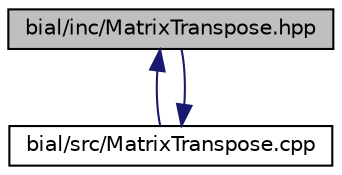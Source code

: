 digraph "bial/inc/MatrixTranspose.hpp"
{
  edge [fontname="Helvetica",fontsize="10",labelfontname="Helvetica",labelfontsize="10"];
  node [fontname="Helvetica",fontsize="10",shape=record];
  Node1 [label="bial/inc/MatrixTranspose.hpp",height=0.2,width=0.4,color="black", fillcolor="grey75", style="filled", fontcolor="black"];
  Node1 -> Node2 [dir="back",color="midnightblue",fontsize="10",style="solid",fontname="Helvetica"];
  Node2 [label="bial/src/MatrixTranspose.cpp",height=0.2,width=0.4,color="black", fillcolor="white", style="filled",URL="$_matrix_transpose_8cpp.html"];
  Node2 -> Node1 [dir="back",color="midnightblue",fontsize="10",style="solid",fontname="Helvetica"];
}
